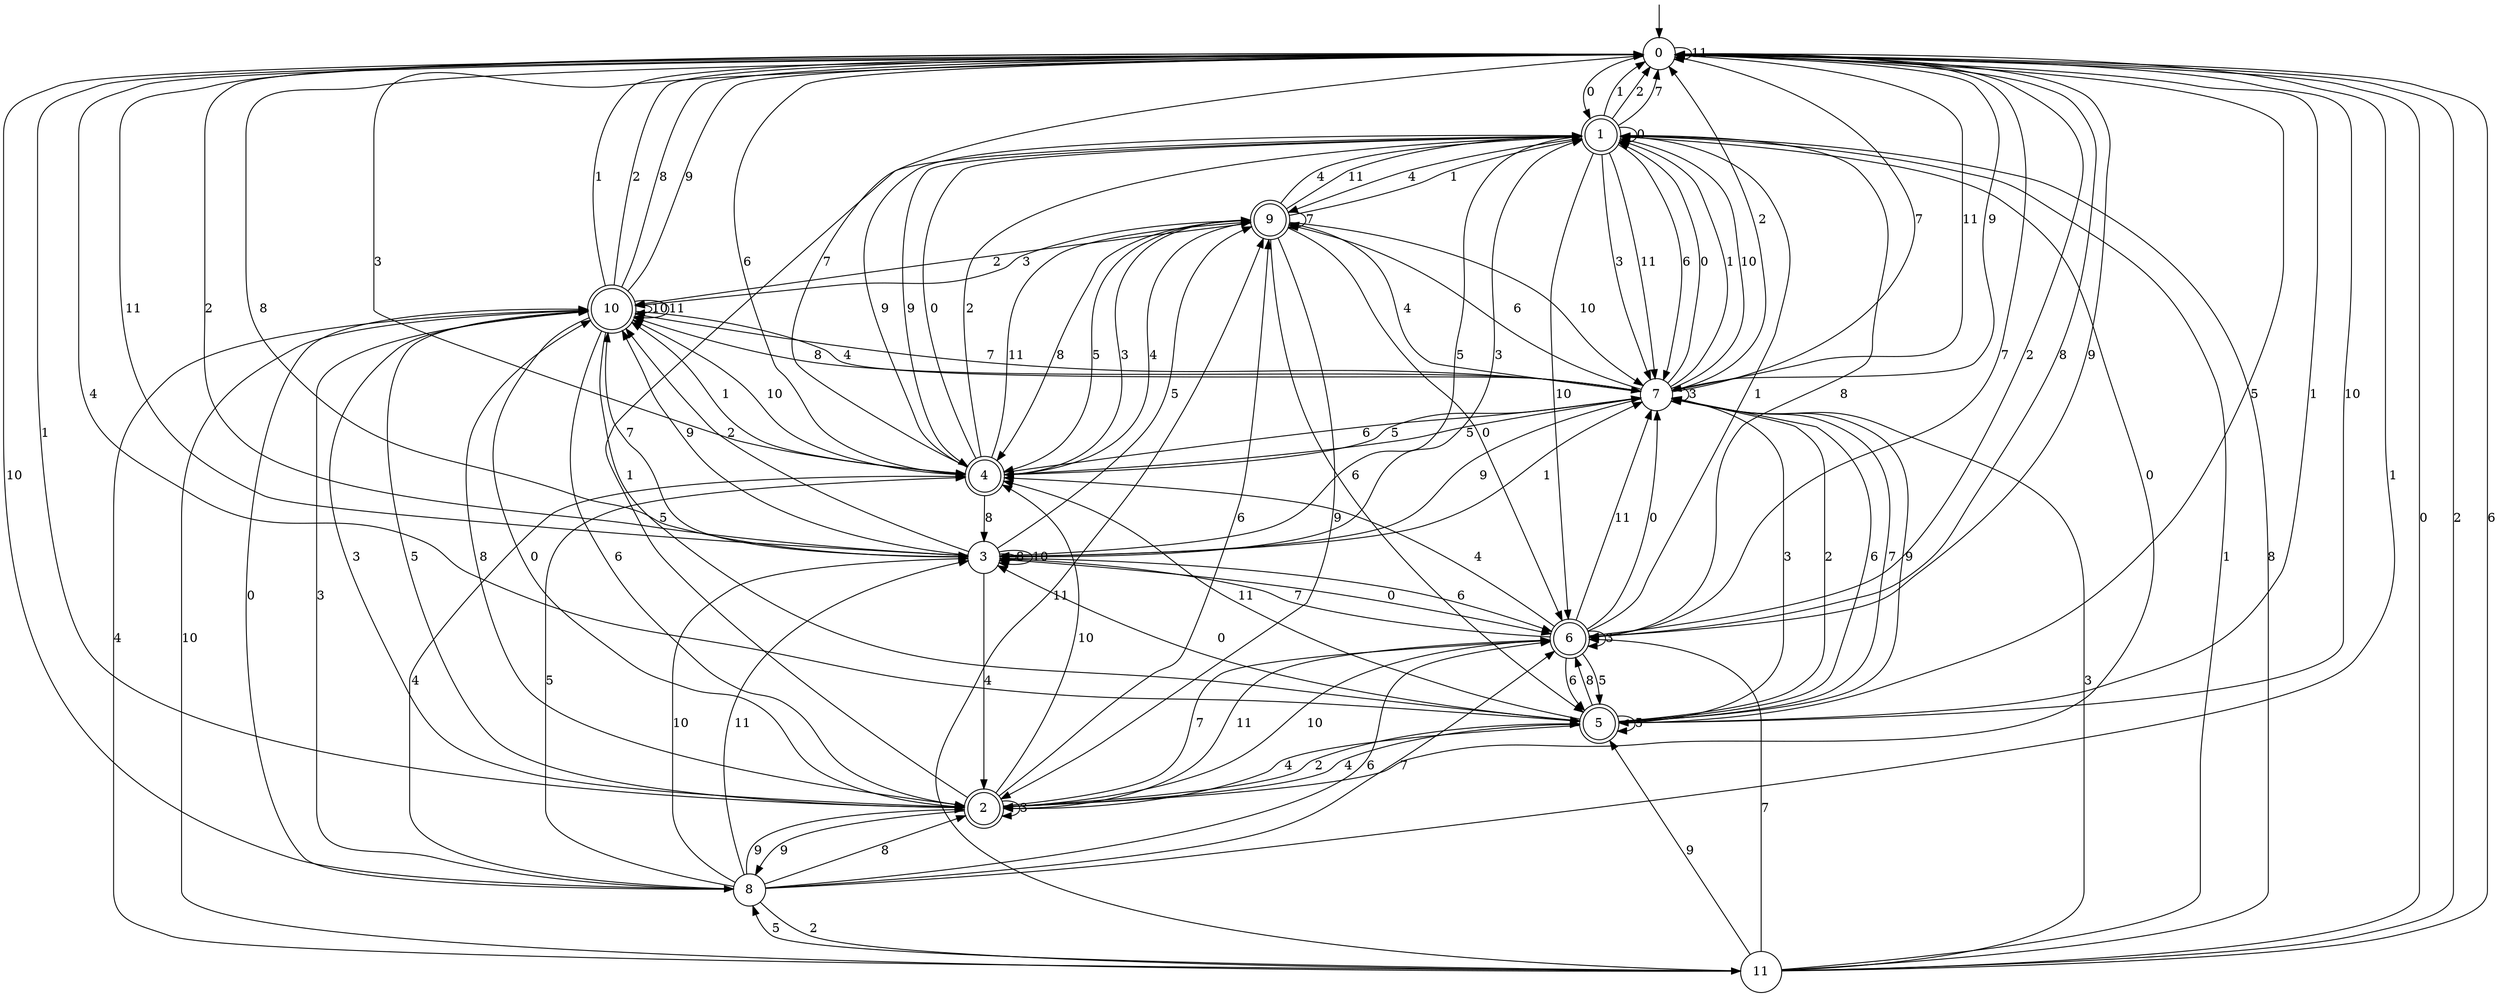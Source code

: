 digraph g {

	s0 [shape="circle" label="0"];
	s1 [shape="doublecircle" label="1"];
	s2 [shape="doublecircle" label="2"];
	s3 [shape="circle" label="3"];
	s4 [shape="doublecircle" label="4"];
	s5 [shape="doublecircle" label="5"];
	s6 [shape="doublecircle" label="6"];
	s7 [shape="circle" label="7"];
	s8 [shape="circle" label="8"];
	s9 [shape="doublecircle" label="9"];
	s10 [shape="doublecircle" label="10"];
	s11 [shape="circle" label="11"];
	s0 -> s1 [label="0"];
	s0 -> s2 [label="1"];
	s0 -> s3 [label="2"];
	s0 -> s4 [label="3"];
	s0 -> s5 [label="4"];
	s0 -> s5 [label="5"];
	s0 -> s4 [label="6"];
	s0 -> s6 [label="7"];
	s0 -> s3 [label="8"];
	s0 -> s7 [label="9"];
	s0 -> s8 [label="10"];
	s0 -> s0 [label="11"];
	s1 -> s1 [label="0"];
	s1 -> s0 [label="1"];
	s1 -> s0 [label="2"];
	s1 -> s7 [label="3"];
	s1 -> s9 [label="4"];
	s1 -> s3 [label="5"];
	s1 -> s7 [label="6"];
	s1 -> s0 [label="7"];
	s1 -> s6 [label="8"];
	s1 -> s4 [label="9"];
	s1 -> s6 [label="10"];
	s1 -> s7 [label="11"];
	s2 -> s1 [label="0"];
	s2 -> s1 [label="1"];
	s2 -> s5 [label="2"];
	s2 -> s2 [label="3"];
	s2 -> s5 [label="4"];
	s2 -> s10 [label="5"];
	s2 -> s9 [label="6"];
	s2 -> s6 [label="7"];
	s2 -> s10 [label="8"];
	s2 -> s8 [label="9"];
	s2 -> s4 [label="10"];
	s2 -> s6 [label="11"];
	s3 -> s6 [label="0"];
	s3 -> s7 [label="1"];
	s3 -> s10 [label="2"];
	s3 -> s1 [label="3"];
	s3 -> s2 [label="4"];
	s3 -> s9 [label="5"];
	s3 -> s6 [label="6"];
	s3 -> s10 [label="7"];
	s3 -> s3 [label="8"];
	s3 -> s10 [label="9"];
	s3 -> s3 [label="10"];
	s3 -> s0 [label="11"];
	s4 -> s1 [label="0"];
	s4 -> s10 [label="1"];
	s4 -> s1 [label="2"];
	s4 -> s9 [label="3"];
	s4 -> s9 [label="4"];
	s4 -> s7 [label="5"];
	s4 -> s7 [label="6"];
	s4 -> s0 [label="7"];
	s4 -> s3 [label="8"];
	s4 -> s1 [label="9"];
	s4 -> s10 [label="10"];
	s4 -> s9 [label="11"];
	s5 -> s3 [label="0"];
	s5 -> s0 [label="1"];
	s5 -> s7 [label="2"];
	s5 -> s7 [label="3"];
	s5 -> s2 [label="4"];
	s5 -> s5 [label="5"];
	s5 -> s7 [label="6"];
	s5 -> s7 [label="7"];
	s5 -> s6 [label="8"];
	s5 -> s7 [label="9"];
	s5 -> s0 [label="10"];
	s5 -> s4 [label="11"];
	s6 -> s7 [label="0"];
	s6 -> s1 [label="1"];
	s6 -> s0 [label="2"];
	s6 -> s6 [label="3"];
	s6 -> s4 [label="4"];
	s6 -> s5 [label="5"];
	s6 -> s5 [label="6"];
	s6 -> s3 [label="7"];
	s6 -> s0 [label="8"];
	s6 -> s0 [label="9"];
	s6 -> s2 [label="10"];
	s6 -> s7 [label="11"];
	s7 -> s1 [label="0"];
	s7 -> s1 [label="1"];
	s7 -> s0 [label="2"];
	s7 -> s7 [label="3"];
	s7 -> s9 [label="4"];
	s7 -> s4 [label="5"];
	s7 -> s9 [label="6"];
	s7 -> s0 [label="7"];
	s7 -> s10 [label="8"];
	s7 -> s3 [label="9"];
	s7 -> s1 [label="10"];
	s7 -> s0 [label="11"];
	s8 -> s10 [label="0"];
	s8 -> s0 [label="1"];
	s8 -> s11 [label="2"];
	s8 -> s10 [label="3"];
	s8 -> s4 [label="4"];
	s8 -> s4 [label="5"];
	s8 -> s6 [label="6"];
	s8 -> s6 [label="7"];
	s8 -> s2 [label="8"];
	s8 -> s2 [label="9"];
	s8 -> s3 [label="10"];
	s8 -> s3 [label="11"];
	s9 -> s6 [label="0"];
	s9 -> s1 [label="1"];
	s9 -> s10 [label="2"];
	s9 -> s10 [label="3"];
	s9 -> s1 [label="4"];
	s9 -> s4 [label="5"];
	s9 -> s5 [label="6"];
	s9 -> s9 [label="7"];
	s9 -> s4 [label="8"];
	s9 -> s2 [label="9"];
	s9 -> s7 [label="10"];
	s9 -> s1 [label="11"];
	s10 -> s2 [label="0"];
	s10 -> s0 [label="1"];
	s10 -> s0 [label="2"];
	s10 -> s2 [label="3"];
	s10 -> s7 [label="4"];
	s10 -> s5 [label="5"];
	s10 -> s2 [label="6"];
	s10 -> s7 [label="7"];
	s10 -> s0 [label="8"];
	s10 -> s0 [label="9"];
	s10 -> s10 [label="10"];
	s10 -> s10 [label="11"];
	s11 -> s0 [label="0"];
	s11 -> s1 [label="1"];
	s11 -> s0 [label="2"];
	s11 -> s7 [label="3"];
	s11 -> s10 [label="4"];
	s11 -> s8 [label="5"];
	s11 -> s0 [label="6"];
	s11 -> s6 [label="7"];
	s11 -> s1 [label="8"];
	s11 -> s5 [label="9"];
	s11 -> s10 [label="10"];
	s11 -> s9 [label="11"];

__start0 [label="" shape="none" width="0" height="0"];
__start0 -> s0;

}
